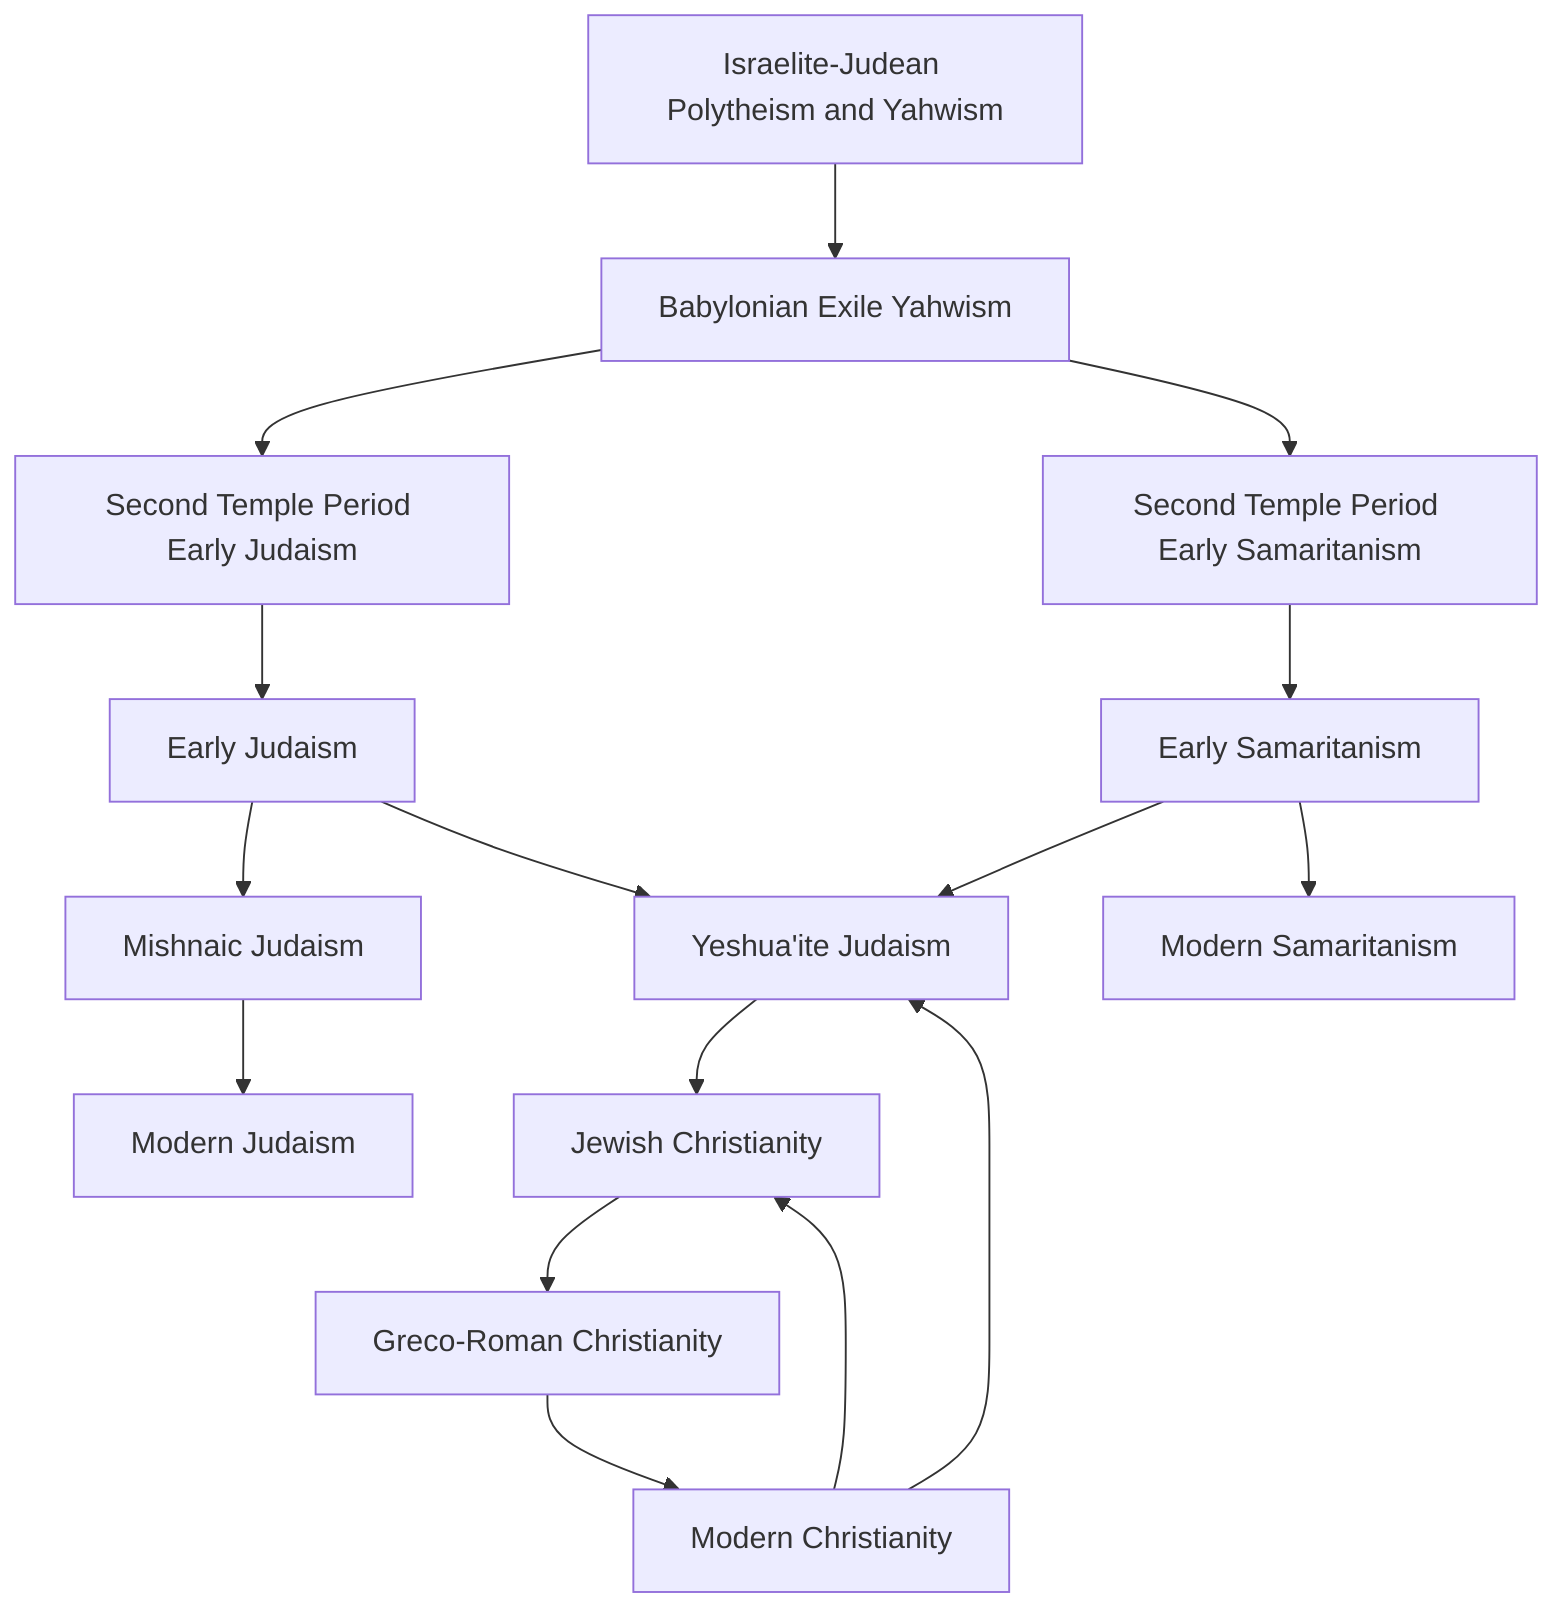 flowchart TD
    A1[Israelite-Judean Polytheism and Yahwism]
    A1 --> A2[Babylonian Exile Yahwism]
    A2 --> A3[Second Temple Period Early Judaism] 
    A2 --> A4[Second Temple Period Early Samaritanism]

    A3 --> B1[Early Judaism]
    A4 --> B2[Early Samaritanism]

    B1 --> C1[Mishnaic Judaism]
    B1 & B2 --> C2[Yeshua'ite Judaism]

    C1 --> D1[Modern Judaism]
    B2 --> D2[Modern Samaritanism]
    
    C2 --> XX1[Jewish Christianity]
    XX1 --> XX2[Greco-Roman Christianity]
    XX2 --> XX3[Modern Christianity]

    XX3 --> C2 & XX1